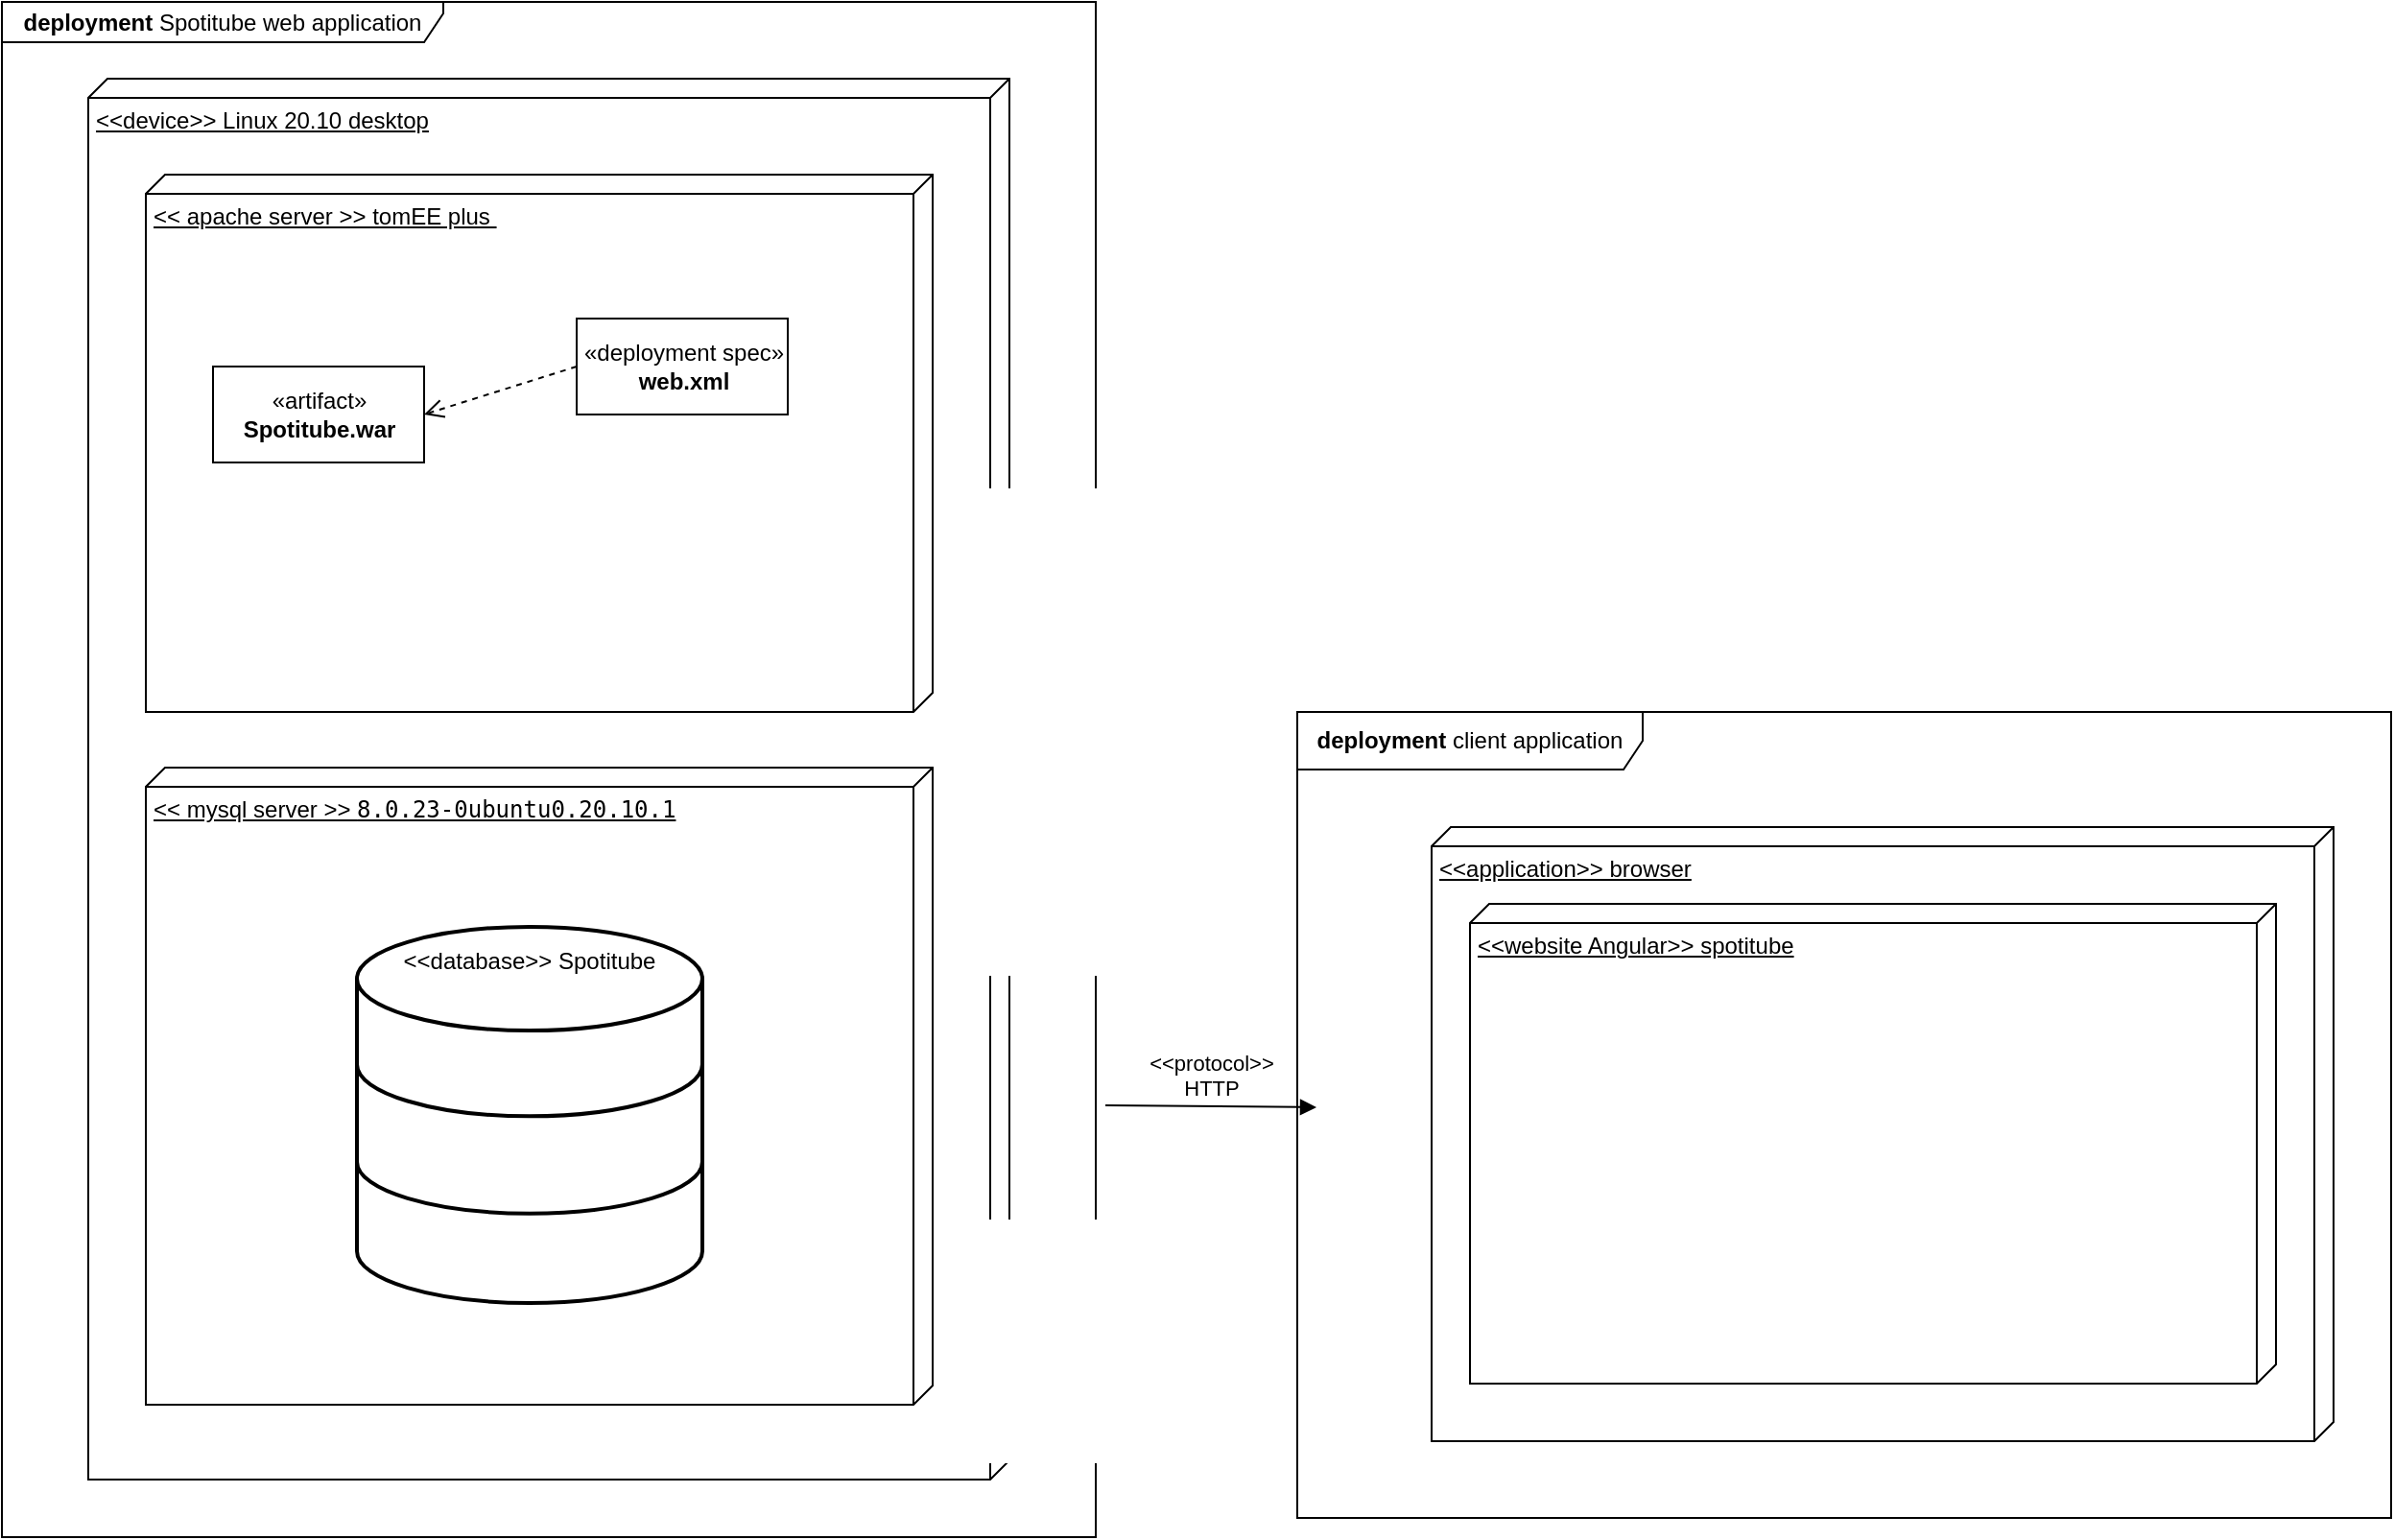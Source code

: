 <mxfile version="12.2.4" pages="1"><diagram id="bd3RcKd8Ahb2xjh-RR0S" name="Page-1"><mxGraphModel dx="825" dy="1622" grid="1" gridSize="10" guides="1" tooltips="1" connect="1" arrows="1" fold="1" page="1" pageScale="1" pageWidth="850" pageHeight="1100" math="0" shadow="0"><root><mxCell id="0"/><mxCell id="1" parent="0"/><mxCell id="3" value="&lt;b&gt;deployment &lt;/b&gt;Spotitube web application" style="shape=umlFrame;whiteSpace=wrap;html=1;width=230;height=21;" parent="1" vertex="1"><mxGeometry x="125" y="30" width="570" height="800" as="geometry"/></mxCell><mxCell id="4" value="&amp;lt;&amp;lt;device&amp;gt;&amp;gt; Linux 20.10 desktop" style="verticalAlign=top;align=left;spacingTop=8;spacingLeft=2;spacingRight=12;shape=cube;size=10;direction=south;fontStyle=4;html=1;" parent="1" vertex="1"><mxGeometry x="170" y="70" width="480" height="730" as="geometry"/></mxCell><mxCell id="5" value="&amp;lt;&amp;lt; apache server &amp;gt;&amp;gt; tomEE plus&amp;nbsp;" style="verticalAlign=top;align=left;spacingTop=8;spacingLeft=2;spacingRight=12;shape=cube;size=10;direction=south;fontStyle=4;html=1;" parent="1" vertex="1"><mxGeometry x="200" y="120" width="410" height="280" as="geometry"/></mxCell><mxCell id="6" value="«artifact»&lt;br&gt;&lt;b&gt;Spotitube.war&lt;/b&gt;" style="html=1;" parent="1" vertex="1"><mxGeometry x="235" y="220" width="110" height="50" as="geometry"/></mxCell><mxCell id="7" value="«deployment spec»&lt;br&gt;&lt;b&gt;web.xml&lt;/b&gt;" style="html=1;" parent="1" vertex="1"><mxGeometry x="424.5" y="195" width="110" height="50" as="geometry"/></mxCell><mxCell id="9" value="" style="html=1;verticalAlign=bottom;endArrow=open;dashed=1;endSize=8;entryX=1;entryY=0.5;entryDx=0;entryDy=0;exitX=0;exitY=0.5;exitDx=0;exitDy=0;" parent="1" source="7" target="6" edge="1"><mxGeometry x="-0.282" y="-20" relative="1" as="geometry"><mxPoint x="440" y="240" as="sourcePoint"/><mxPoint x="360" y="240" as="targetPoint"/><mxPoint as="offset"/></mxGeometry></mxCell><mxCell id="11" value="&amp;lt;&amp;lt;protocol&amp;gt;&amp;gt;&lt;br&gt;HTTP" style="html=1;verticalAlign=bottom;endArrow=block;" parent="1" edge="1"><mxGeometry width="80" relative="1" as="geometry"><mxPoint x="700" y="605" as="sourcePoint"/><mxPoint x="810" y="606" as="targetPoint"/><Array as="points"/></mxGeometry></mxCell><mxCell id="2" value="&lt;b&gt;deployment &lt;/b&gt;client application" style="shape=umlFrame;whiteSpace=wrap;html=1;width=180;height=30;" parent="1" vertex="1"><mxGeometry x="800" y="400" width="570" height="420" as="geometry"/></mxCell><mxCell id="14" value="&amp;lt;&amp;lt;application&amp;gt;&amp;gt; browser" style="verticalAlign=top;align=left;spacingTop=8;spacingLeft=2;spacingRight=12;shape=cube;size=10;direction=south;fontStyle=4;html=1;" parent="1" vertex="1"><mxGeometry x="870" y="460" width="470" height="320" as="geometry"/></mxCell><mxCell id="15" value="&amp;lt;&amp;lt;website Angular&amp;gt;&amp;gt; spotitube" style="verticalAlign=top;align=left;spacingTop=8;spacingLeft=2;spacingRight=12;shape=cube;size=10;direction=south;fontStyle=4;html=1;" parent="1" vertex="1"><mxGeometry x="890" y="500" width="420" height="250" as="geometry"/></mxCell><mxCell id="16" value="&amp;lt;&amp;lt; mysql server &amp;gt;&amp;gt;&amp;nbsp;&lt;span style=&quot;font-family: monospace&quot;&gt;&lt;span style=&quot;background-color: rgb(255 , 255 , 255)&quot;&gt;8.0.23-0ubuntu0.20.10.1&lt;/span&gt;&lt;br&gt;&lt;/span&gt;" style="verticalAlign=top;align=left;spacingTop=8;spacingLeft=2;spacingRight=12;shape=cube;size=10;direction=south;fontStyle=4;html=1;" parent="1" vertex="1"><mxGeometry x="200" y="429" width="410" height="332" as="geometry"/></mxCell><mxCell id="17" value="" style="html=1;verticalLabelPosition=bottom;align=center;labelBackgroundColor=#ffffff;verticalAlign=top;strokeWidth=2;strokeColor=#000000;shadow=0;dashed=0;shape=mxgraph.ios7.icons.data;" parent="1" vertex="1"><mxGeometry x="310" y="512" width="180" height="196" as="geometry"/></mxCell><mxCell id="18" value="&amp;lt;&amp;lt;database&amp;gt;&amp;gt; Spotitube" style="text;html=1;strokeColor=none;fillColor=none;align=center;verticalAlign=middle;whiteSpace=wrap;rounded=0;" parent="1" vertex="1"><mxGeometry x="325" y="520" width="150" height="20" as="geometry"/></mxCell></root></mxGraphModel></diagram></mxfile>